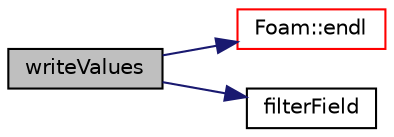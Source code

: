digraph "writeValues"
{
  bgcolor="transparent";
  edge [fontname="Helvetica",fontsize="10",labelfontname="Helvetica",labelfontsize="10"];
  node [fontname="Helvetica",fontsize="10",shape=record];
  rankdir="LR";
  Node737 [label="writeValues",height=0.2,width=0.4,color="black", fillcolor="grey75", style="filled", fontcolor="black"];
  Node737 -> Node738 [color="midnightblue",fontsize="10",style="solid",fontname="Helvetica"];
  Node738 [label="Foam::endl",height=0.2,width=0.4,color="red",URL="$a21851.html#a2db8fe02a0d3909e9351bb4275b23ce4",tooltip="Add newline and flush stream. "];
  Node737 -> Node740 [color="midnightblue",fontsize="10",style="solid",fontname="Helvetica"];
  Node740 [label="filterField",height=0.2,width=0.4,color="black",URL="$a24185.html#a08bca434223e89ba9da9dfc1032e5f5a",tooltip="Filter a surface field according to faceIds. "];
}
